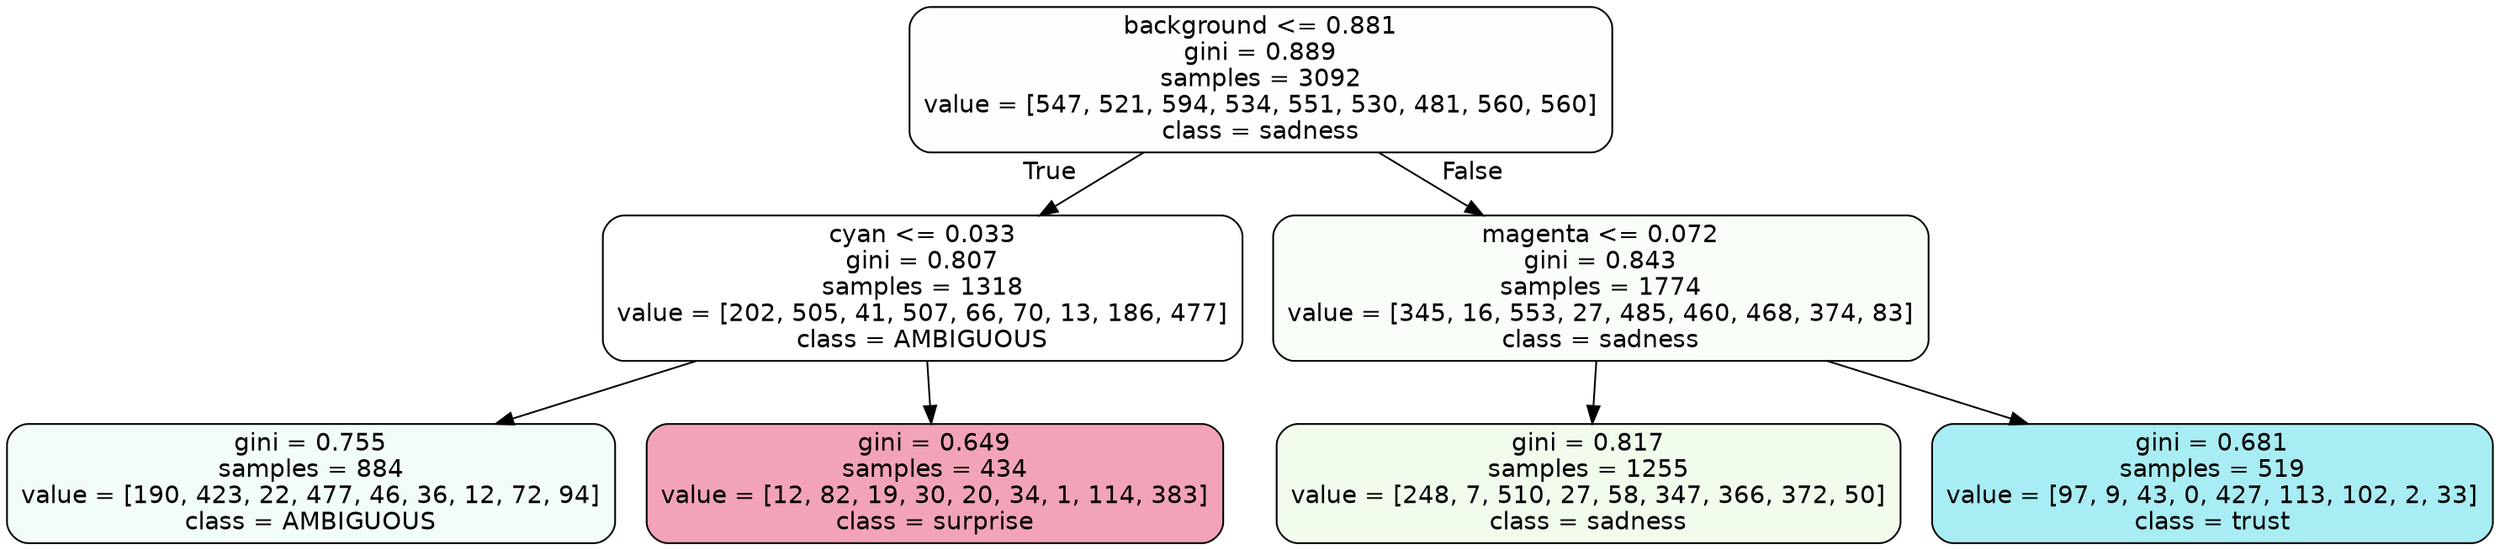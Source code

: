 digraph Tree {
node [shape=box, style="filled, rounded", color="black", fontname=helvetica] ;
edge [fontname=helvetica] ;
0 [label="background <= 0.881\ngini = 0.889\nsamples = 3092\nvalue = [547, 521, 594, 534, 551, 530, 481, 560, 560]\nclass = sadness", fillcolor="#64e53902"] ;
1 [label="cyan <= 0.033\ngini = 0.807\nsamples = 1318\nvalue = [202, 505, 41, 507, 66, 70, 13, 186, 477]\nclass = AMBIGUOUS", fillcolor="#39e58100"] ;
0 -> 1 [labeldistance=2.5, labelangle=45, headlabel="True"] ;
2 [label="gini = 0.755\nsamples = 884\nvalue = [190, 423, 22, 477, 46, 36, 12, 72, 94]\nclass = AMBIGUOUS", fillcolor="#39e5810f"] ;
1 -> 2 ;
3 [label="gini = 0.649\nsamples = 434\nvalue = [12, 82, 19, 30, 20, 34, 1, 114, 383]\nclass = surprise", fillcolor="#e5396476"] ;
1 -> 3 ;
4 [label="magenta <= 0.072\ngini = 0.843\nsamples = 1774\nvalue = [345, 16, 553, 27, 485, 460, 468, 374, 83]\nclass = sadness", fillcolor="#64e53907"] ;
0 -> 4 [labeldistance=2.5, labelangle=-45, headlabel="False"] ;
5 [label="gini = 0.817\nsamples = 1255\nvalue = [248, 7, 510, 27, 58, 347, 366, 372, 50]\nclass = sadness", fillcolor="#64e53916"] ;
4 -> 5 ;
6 [label="gini = 0.681\nsamples = 519\nvalue = [97, 9, 43, 0, 427, 113, 102, 2, 33]\nclass = trust", fillcolor="#39d7e570"] ;
4 -> 6 ;
}